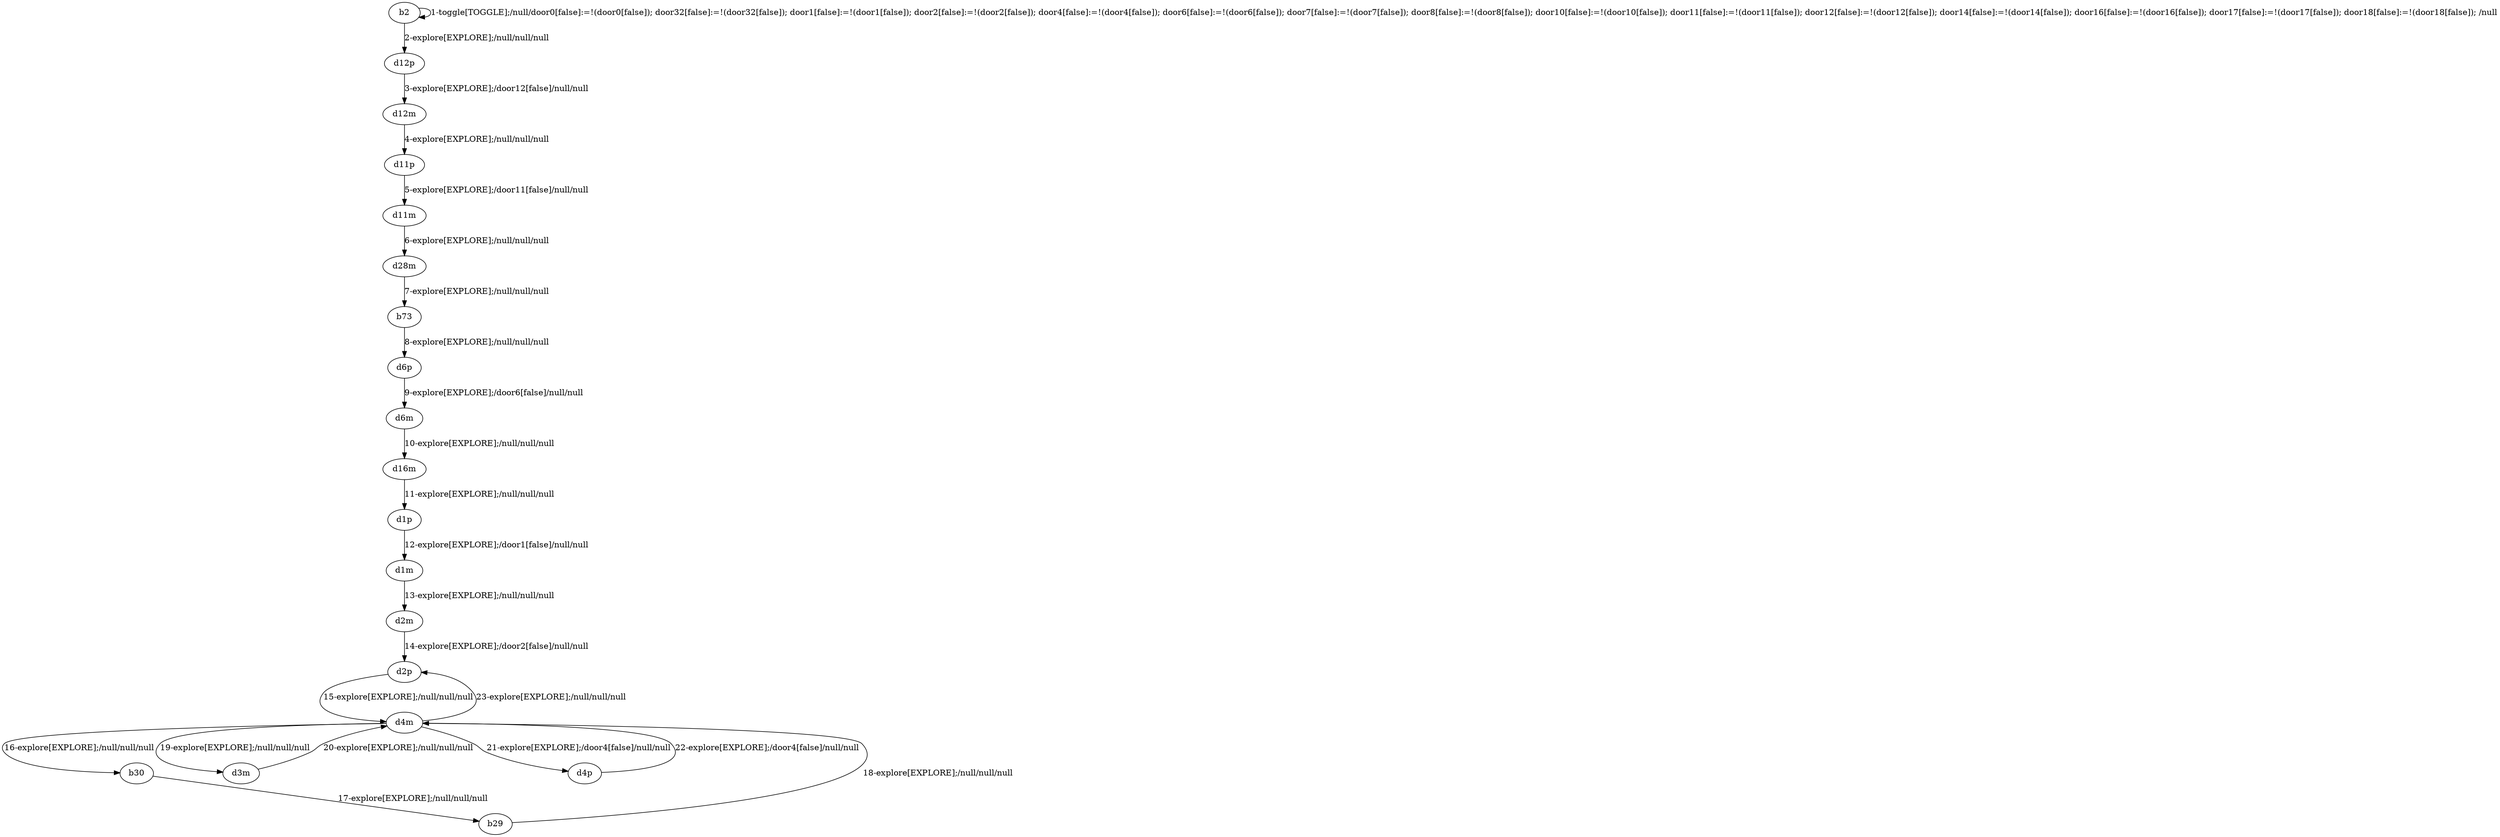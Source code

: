 # Total number of goals covered by this test: 1
# d4p --> d4m

digraph g {
"b2" -> "b2" [label = "1-toggle[TOGGLE];/null/door0[false]:=!(door0[false]); door32[false]:=!(door32[false]); door1[false]:=!(door1[false]); door2[false]:=!(door2[false]); door4[false]:=!(door4[false]); door6[false]:=!(door6[false]); door7[false]:=!(door7[false]); door8[false]:=!(door8[false]); door10[false]:=!(door10[false]); door11[false]:=!(door11[false]); door12[false]:=!(door12[false]); door14[false]:=!(door14[false]); door16[false]:=!(door16[false]); door17[false]:=!(door17[false]); door18[false]:=!(door18[false]); /null"];
"b2" -> "d12p" [label = "2-explore[EXPLORE];/null/null/null"];
"d12p" -> "d12m" [label = "3-explore[EXPLORE];/door12[false]/null/null"];
"d12m" -> "d11p" [label = "4-explore[EXPLORE];/null/null/null"];
"d11p" -> "d11m" [label = "5-explore[EXPLORE];/door11[false]/null/null"];
"d11m" -> "d28m" [label = "6-explore[EXPLORE];/null/null/null"];
"d28m" -> "b73" [label = "7-explore[EXPLORE];/null/null/null"];
"b73" -> "d6p" [label = "8-explore[EXPLORE];/null/null/null"];
"d6p" -> "d6m" [label = "9-explore[EXPLORE];/door6[false]/null/null"];
"d6m" -> "d16m" [label = "10-explore[EXPLORE];/null/null/null"];
"d16m" -> "d1p" [label = "11-explore[EXPLORE];/null/null/null"];
"d1p" -> "d1m" [label = "12-explore[EXPLORE];/door1[false]/null/null"];
"d1m" -> "d2m" [label = "13-explore[EXPLORE];/null/null/null"];
"d2m" -> "d2p" [label = "14-explore[EXPLORE];/door2[false]/null/null"];
"d2p" -> "d4m" [label = "15-explore[EXPLORE];/null/null/null"];
"d4m" -> "b30" [label = "16-explore[EXPLORE];/null/null/null"];
"b30" -> "b29" [label = "17-explore[EXPLORE];/null/null/null"];
"b29" -> "d4m" [label = "18-explore[EXPLORE];/null/null/null"];
"d4m" -> "d3m" [label = "19-explore[EXPLORE];/null/null/null"];
"d3m" -> "d4m" [label = "20-explore[EXPLORE];/null/null/null"];
"d4m" -> "d4p" [label = "21-explore[EXPLORE];/door4[false]/null/null"];
"d4p" -> "d4m" [label = "22-explore[EXPLORE];/door4[false]/null/null"];
"d4m" -> "d2p" [label = "23-explore[EXPLORE];/null/null/null"];
}